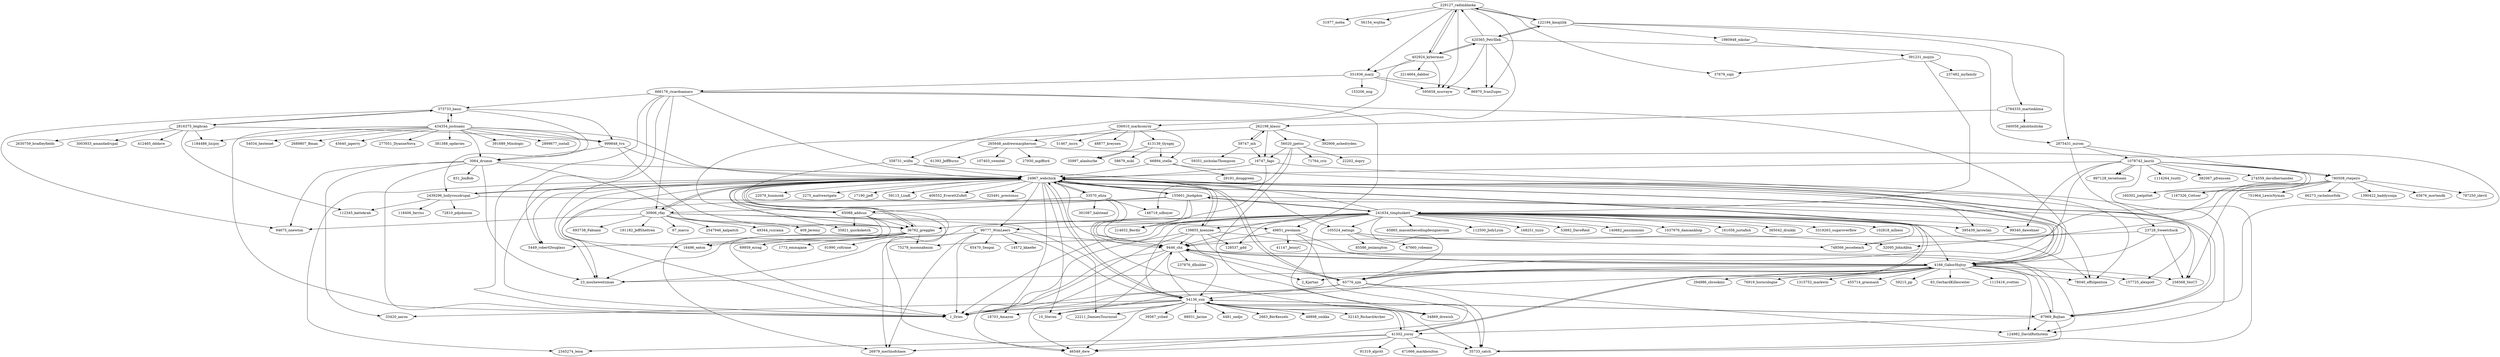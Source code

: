 digraph G {
	"229127_radimklaska" -> "31977_meba";
	"229127_radimklaska" -> "56154_wojtha";
	"229127_radimklaska" -> "37679_sign";
	"229127_radimklaska" -> "595658_murrayw";
	"229127_radimklaska" -> "86970_IvanZugec";
	"229127_radimklaska" -> "551936_marji";
	"551936_marji" -> "86970_IvanZugec";
	"551936_marji" -> "153206_mig";
	"551936_marji" -> "595658_murrayw";
	"551936_marji" -> "666176_ricardoamaro";
	"666176_ricardoamaro" -> "1_Dries";
	"666176_ricardoamaro" -> "24967_webchick";
	"24967_webchick" -> "5449_robertDouglass";
	"24967_webchick" -> "9446_chx";
	"9446_chx" -> "4166_GáborHojtsy";
	"9446_chx" -> "1_Dries";
	"9446_chx" -> "10_Steven";
	"9446_chx" -> "2_Kjartan";
	"9446_chx" -> "237876_dlhubler";
	"9446_chx" -> "46549_dww";
	"24967_webchick" -> "10_Steven";
	"24967_webchick" -> "1_Dries";
	"24967_webchick" -> "4166_GáborHojtsy";
	"4166_GáborHojtsy" -> "59215_pp";
	"4166_GáborHojtsy" -> "258568_YesCT";
	"4166_GáborHojtsy" -> "1_Dries";
	"4166_GáborHojtsy" -> "2_Kjartan";
	"4166_GáborHojtsy" -> "10_Steven";
	"4166_GáborHojtsy" -> "23_mosheweitzman";
	"4166_GáborHojtsy" -> "83_GerhardKillesreiter";
	"4166_GáborHojtsy" -> "24967_webchick";
	"4166_GáborHojtsy" -> "1115416_svettes";
	"4166_GáborHojtsy" -> "294986_cbrookins";
	"4166_GáborHojtsy" -> "65776_xjm";
	"4166_GáborHojtsy" -> "157725_alexpott";
	"4166_GáborHojtsy" -> "76919_horncologne";
	"4166_GáborHojtsy" -> "124982_DavidRothstein";
	"4166_GáborHojtsy" -> "87969_Bojhan";
	"4166_GáborHojtsy" -> "1315752_markwin";
	"4166_GáborHojtsy" -> "78040_effulgentsia";
	"4166_GáborHojtsy" -> "455714_grasmash";
	"24967_webchick" -> "18703_Amazon";
	"24967_webchick" -> "23_mosheweitzman";
	"24967_webchick" -> "22079_hunmonk";
	"24967_webchick" -> "35821_quicksketch";
	"24967_webchick" -> "2275_mattwestgate";
	"24967_webchick" -> "17190_jjeff";
	"24967_webchick" -> "59115_LizaK";
	"24967_webchick" -> "65088_addsun";
	"65088_addsun" -> "24967_webchick";
	"65088_addsun" -> "26979_merlinofchaos";
	"65088_addsun" -> "35821_quicksketch";
	"65088_addsun" -> "16496_eaton";
	"65088_addsun" -> "36762_greggles";
	"65088_addsun" -> "46549_dww";
	"24967_webchick" -> "54136_sun";
	"54136_sun" -> "48898_smkka";
	"54136_sun" -> "10_Steven";
	"54136_sun" -> "1_Dries";
	"54136_sun" -> "22211_DamienTournoud";
	"54136_sun" -> "32143_RichardArcher";
	"54136_sun" -> "46549_dww";
	"54136_sun" -> "35733_catch";
	"54136_sun" -> "87969_Bojhan";
	"54136_sun" -> "41502_yoroy";
	"54136_sun" -> "24967_webchick";
	"54136_sun" -> "9446_chx";
	"54136_sun" -> "39567_yched";
	"54136_sun" -> "88931_Jacine";
	"54136_sun" -> "18703_Amazon";
	"54136_sun" -> "4481_nedjo";
	"54136_sun" -> "34869_drewish";
	"54136_sun" -> "33420_aaron";
	"54136_sun" -> "2663_BèrKessels";
	"24967_webchick" -> "124982_DavidRothstein";
	"24967_webchick" -> "35733_catch";
	"24967_webchick" -> "139855_ksenzee";
	"139855_ksenzee" -> "24967_webchick";
	"139855_ksenzee" -> "9446_chx";
	"139855_ksenzee" -> "46549_dww";
	"139855_ksenzee" -> "1_Dries";
	"139855_ksenzee" -> "4166_GáborHojtsy";
	"139855_ksenzee" -> "124982_DavidRothstein";
	"139855_ksenzee" -> "128537_gdd";
	"24967_webchick" -> "87969_Bojhan";
	"87969_Bojhan" -> "54136_sun";
	"87969_Bojhan" -> "24967_webchick";
	"87969_Bojhan" -> "35733_catch";
	"87969_Bojhan" -> "41502_yoroy";
	"87969_Bojhan" -> "124982_DavidRothstein";
	"87969_Bojhan" -> "9446_chx";
	"24967_webchick" -> "41502_yoroy";
	"41502_yoroy" -> "54136_sun";
	"41502_yoroy" -> "91319_alpritt";
	"41502_yoroy" -> "24967_webchick";
	"41502_yoroy" -> "46549_dww";
	"41502_yoroy" -> "26979_merlinofchaos";
	"41502_yoroy" -> "2345274_leisa";
	"41502_yoroy" -> "471666_markboulton";
	"41502_yoroy" -> "35733_catch";
	"24967_webchick" -> "2345274_leisa";
	"24967_webchick" -> "406552_EverettZufelt";
	"24967_webchick" -> "78040_effulgentsia";
	"24967_webchick" -> "30906_rfay";
	"30906_rfay" -> "24967_webchick";
	"30906_rfay" -> "49851_pwolanin";
	"30906_rfay" -> "49344_rszrama";
	"30906_rfay" -> "22211_DamienTournoud";
	"30906_rfay" -> "409_Jeremy";
	"30906_rfay" -> "693738_Fabianx";
	"30906_rfay" -> "191182_JeffSheltren";
	"30906_rfay" -> "94675_nnewton";
	"30906_rfay" -> "67_marco";
	"30906_rfay" -> "2547946_kalpaitch";
	"24967_webchick" -> "36762_greggles";
	"36762_greggles" -> "1773_emmajane";
	"36762_greggles" -> "91990_coltrane";
	"36762_greggles" -> "5449_robertDouglass";
	"36762_greggles" -> "1_Dries";
	"36762_greggles" -> "69959_ezrag";
	"36762_greggles" -> "23_mosheweitzman";
	"36762_greggles" -> "75278_msonnabaum";
	"36762_greggles" -> "24967_webchick";
	"24967_webchick" -> "65776_xjm";
	"65776_xjm" -> "35733_catch";
	"65776_xjm" -> "9446_chx";
	"65776_xjm" -> "124982_DavidRothstein";
	"65776_xjm" -> "1_Dries";
	"65776_xjm" -> "4166_GáborHojtsy";
	"65776_xjm" -> "54136_sun";
	"65776_xjm" -> "24967_webchick";
	"24967_webchick" -> "33570_eliza";
	"33570_eliza" -> "34869_drewish";
	"33570_eliza" -> "24967_webchick";
	"33570_eliza" -> "301087_halstead";
	"33570_eliza" -> "146719_sdboyer";
	"33570_eliza" -> "30906_rfay";
	"33570_eliza" -> "9446_chx";
	"24967_webchick" -> "2439296_hollyrossdrupal";
	"2439296_hollyrossdrupal" -> "24967_webchick";
	"2439296_hollyrossdrupal" -> "258568_YesCT";
	"2439296_hollyrossdrupal" -> "118406_farriss";
	"2439296_hollyrossdrupal" -> "72810_pdjohnson";
	"2439296_hollyrossdrupal" -> "112345_kattekrab";
	"24967_webchick" -> "155601_jhodgdon";
	"155601_jhodgdon" -> "24967_webchick";
	"155601_jhodgdon" -> "241634_timplunkett";
	"155601_jhodgdon" -> "214652_Berdir";
	"155601_jhodgdon" -> "9446_chx";
	"155601_jhodgdon" -> "4166_GáborHojtsy";
	"155601_jhodgdon" -> "65088_addsun";
	"155601_jhodgdon" -> "1_Dries";
	"24967_webchick" -> "99777_WimLeers";
	"99777_WimLeers" -> "9446_chx";
	"99777_WimLeers" -> "26979_merlinofchaos";
	"99777_WimLeers" -> "65470_Senpai";
	"99777_WimLeers" -> "14572_kkaefer";
	"99777_WimLeers" -> "54136_sun";
	"99777_WimLeers" -> "1_Dries";
	"99777_WimLeers" -> "16496_eaton";
	"24967_webchick" -> "325491_prestonso";
	"24967_webchick" -> "105524_eatings";
	"105524_eatings" -> "85586_jenlampton";
	"105524_eatings" -> "748566_jessebeach";
	"105524_eatings" -> "32095_JohnAlbin";
	"105524_eatings" -> "67660_robeano";
	"24967_webchick" -> "16496_eaton";
	"666176_ricardoamaro" -> "4166_GáborHojtsy";
	"666176_ricardoamaro" -> "49851_pwolanin";
	"49851_pwolanin" -> "35733_catch";
	"49851_pwolanin" -> "9446_chx";
	"49851_pwolanin" -> "4166_GáborHojtsy";
	"49851_pwolanin" -> "41147_JennyC";
	"666176_ricardoamaro" -> "373733_basic";
	"373733_basic" -> "94675_nnewton";
	"373733_basic" -> "3064_drumm";
	"3064_drumm" -> "1_Dries";
	"3064_drumm" -> "23_mosheweitzman";
	"3064_drumm" -> "94675_nnewton";
	"3064_drumm" -> "36762_greggles";
	"3064_drumm" -> "33420_aaron";
	"3064_drumm" -> "24967_webchick";
	"3064_drumm" -> "831_JonBob";
	"373733_basic" -> "434354_joshuami";
	"434354_joshuami" -> "1_Dries";
	"434354_joshuami" -> "2439296_hollyrossdrupal";
	"434354_joshuami" -> "24967_webchick";
	"434354_joshuami" -> "373733_basic";
	"434354_joshuami" -> "391689_Mixologic";
	"434354_joshuami" -> "2899677_isntall";
	"434354_joshuami" -> "54034_hestenet";
	"434354_joshuami" -> "1184486_lizzjoy";
	"434354_joshuami" -> "2689807_Bman";
	"434354_joshuami" -> "45640_japerry";
	"434354_joshuami" -> "277051_DyanneNova";
	"434354_joshuami" -> "381388_opdavies";
	"434354_joshuami" -> "3064_drumm";
	"434354_joshuami" -> "999848_tvn";
	"373733_basic" -> "2816375_leighcan";
	"2816375_leighcan" -> "1184486_lizzjoy";
	"2816375_leighcan" -> "373733_basic";
	"2816375_leighcan" -> "999848_tvn";
	"2816375_leighcan" -> "412465_dddave";
	"2816375_leighcan" -> "2630759_bradleyfields";
	"2816375_leighcan" -> "3003933_amandadrupal";
	"2816375_leighcan" -> "112345_kattekrab";
	"373733_basic" -> "999848_tvn";
	"999848_tvn" -> "24967_webchick";
	"999848_tvn" -> "36762_greggles";
	"999848_tvn" -> "3064_drumm";
	"666176_ricardoamaro" -> "5449_robertDouglass";
	"666176_ricardoamaro" -> "23_mosheweitzman";
	"666176_ricardoamaro" -> "30906_rfay";
	"229127_radimklaska" -> "122194_kmajzlik";
	"122194_kmajzlik" -> "1980948_mkolar";
	"1980948_mkolar" -> "391231_mojzis";
	"391231_mojzis" -> "237482_myfamily";
	"391231_mojzis" -> "37679_sign";
	"391231_mojzis" -> "241634_timplunkett";
	"241634_timplunkett" -> "34869_drewish";
	"241634_timplunkett" -> "65865_masonthecodingdesignercom";
	"241634_timplunkett" -> "112500_JodyLynn";
	"241634_timplunkett" -> "168251_tizzo";
	"241634_timplunkett" -> "53892_DaveReid";
	"241634_timplunkett" -> "9446_chx";
	"241634_timplunkett" -> "24967_webchick";
	"241634_timplunkett" -> "26979_merlinofchaos";
	"241634_timplunkett" -> "140882_jensimmons";
	"241634_timplunkett" -> "748566_jessebeach";
	"241634_timplunkett" -> "128537_gdd";
	"241634_timplunkett" -> "155601_jhodgdon";
	"241634_timplunkett" -> "54136_sun";
	"241634_timplunkett" -> "139855_ksenzee";
	"241634_timplunkett" -> "99340_dawehner";
	"241634_timplunkett" -> "65776_xjm";
	"241634_timplunkett" -> "1037976_damiankloip";
	"241634_timplunkett" -> "36762_greggles";
	"241634_timplunkett" -> "78040_effulgentsia";
	"241634_timplunkett" -> "99777_WimLeers";
	"241634_timplunkett" -> "75278_msonnabaum";
	"241634_timplunkett" -> "214652_Berdir";
	"241634_timplunkett" -> "4166_GáborHojtsy";
	"241634_timplunkett" -> "395439_larowlan";
	"241634_timplunkett" -> "161058_justafish";
	"241634_timplunkett" -> "1_Dries";
	"241634_timplunkett" -> "385042_drnikki";
	"241634_timplunkett" -> "3319263_sugaroverflow";
	"241634_timplunkett" -> "102818_mlhess";
	"241634_timplunkett" -> "105524_eatings";
	"122194_kmajzlik" -> "229127_radimklaska";
	"122194_kmajzlik" -> "420365_PetrIllek";
	"420365_PetrIllek" -> "336910_markconroy";
	"336910_markconroy" -> "66894_stella";
	"66894_stella" -> "29191_douggreen";
	"66894_stella" -> "24967_webchick";
	"66894_stella" -> "4166_GáborHojtsy";
	"336910_markconroy" -> "35997_alanburke";
	"336910_markconroy" -> "51467_incrn";
	"336910_markconroy" -> "413139_tlyngej";
	"413139_tlyngej" -> "58679_mikl";
	"413139_tlyngej" -> "66894_stella";
	"413139_tlyngej" -> "35997_alanburke";
	"336910_markconroy" -> "48877_kreynen";
	"336910_markconroy" -> "265648_andrewmacpherson";
	"265648_andrewmacpherson" -> "61393_JeffBurnz";
	"265648_andrewmacpherson" -> "107403_swentel";
	"265648_andrewmacpherson" -> "87969_Bojhan";
	"265648_andrewmacpherson" -> "27930_mgifford";
	"420365_PetrIllek" -> "402924_kyberman";
	"402924_kyberman" -> "595658_murrayw";
	"402924_kyberman" -> "229127_radimklaska";
	"402924_kyberman" -> "420365_PetrIllek";
	"402924_kyberman" -> "2214664_dabbor";
	"402924_kyberman" -> "551936_marji";
	"402924_kyberman" -> "358731_wiifm";
	"358731_wiifm" -> "23_mosheweitzman";
	"358731_wiifm" -> "24967_webchick";
	"358731_wiifm" -> "395439_larowlan";
	"420365_PetrIllek" -> "2875431_mirom";
	"2875431_mirom" -> "1078742_lauriii";
	"1078742_lauriii" -> "1114264_tuutti";
	"1078742_lauriii" -> "780508_rteijeiro";
	"1078742_lauriii" -> "382067_pfrenssen";
	"1078742_lauriii" -> "274559_davidhernandez";
	"1078742_lauriii" -> "160302_joelpittet";
	"1078742_lauriii" -> "1167326_Cottser";
	"1078742_lauriii" -> "99340_dawehner";
	"1078742_lauriii" -> "65776_xjm";
	"1078742_lauriii" -> "24967_webchick";
	"1078742_lauriii" -> "157725_alexpott";
	"1078742_lauriii" -> "997128_teroelonen";
	"1078742_lauriii" -> "997128_teroelonen";
	"2875431_mirom" -> "780508_rteijeiro";
	"780508_rteijeiro" -> "66273_rachelnorfolk";
	"780508_rteijeiro" -> "1390422_baddysonja";
	"780508_rteijeiro" -> "65676_mortendk";
	"780508_rteijeiro" -> "787250_idevit";
	"780508_rteijeiro" -> "748566_jessebeach";
	"780508_rteijeiro" -> "258568_YesCT";
	"780508_rteijeiro" -> "751964_LewisNyman";
	"780508_rteijeiro" -> "32095_JohnAlbin";
	"780508_rteijeiro" -> "1167326_Cottser";
	"780508_rteijeiro" -> "160302_joelpittet";
	"2875431_mirom" -> "23728_Sweetchuck";
	"23728_Sweetchuck" -> "4166_GáborHojtsy";
	"23728_Sweetchuck" -> "258568_YesCT";
	"23728_Sweetchuck" -> "9446_chx";
	"420365_PetrIllek" -> "86970_IvanZugec";
	"420365_PetrIllek" -> "229127_radimklaska";
	"420365_PetrIllek" -> "595658_murrayw";
	"420365_PetrIllek" -> "122194_kmajzlik";
	"122194_kmajzlik" -> "2784335_martinklima";
	"2784335_martinklima" -> "262198_klausi";
	"262198_klausi" -> "16747_fago";
	"16747_fago" -> "54136_sun";
	"16747_fago" -> "24967_webchick";
	"16747_fago" -> "78040_effulgentsia";
	"262198_klausi" -> "36762_greggles";
	"262198_klausi" -> "56020_jpetso";
	"56020_jpetso" -> "16747_fago";
	"56020_jpetso" -> "71764_criz";
	"56020_jpetso" -> "46549_dww";
	"56020_jpetso" -> "22202_dopry";
	"56020_jpetso" -> "146719_sdboyer";
	"262198_klausi" -> "59747_mh";
	"59747_mh" -> "16747_fago";
	"59747_mh" -> "262198_klausi";
	"59747_mh" -> "59351_nicholasThompson";
	"262198_klausi" -> "392906_ashedryden";
	"2784335_martinklima" -> "340058_jakubhnilicka";
	"122194_kmajzlik" -> "2875431_mirom";
	"229127_radimklaska" -> "402924_kyberman";
}
